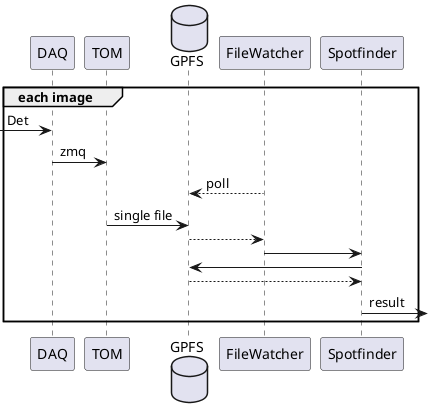 @startuml

participant DAQ
participant TOM
database GPFS
participant FileWatcher
participant Spotfinder

group each image
    [->DAQ: Det
    DAQ -> TOM: zmq
    FileWatcher --> GPFS: poll
    TOM -> GPFS: single file
    GPFS --> FileWatcher
    FileWatcher -> Spotfinder
    Spotfinder -> GPFS
    GPFS --> Spotfinder
    Spotfinder ->]: result
end
@enduml

